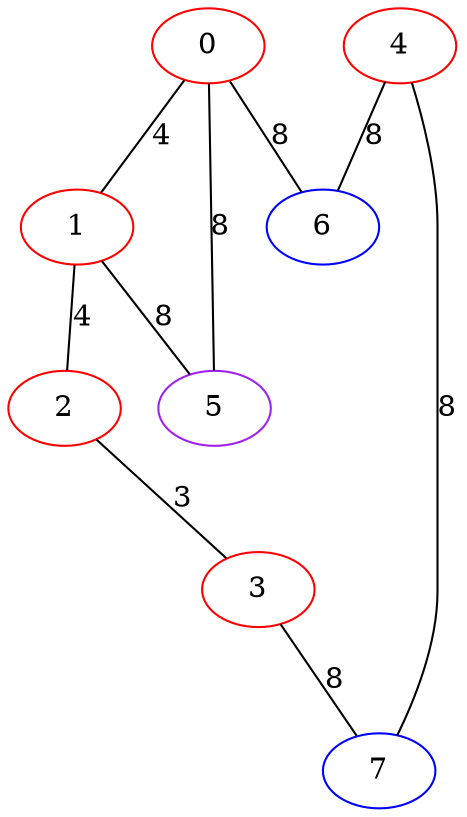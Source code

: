graph "" {
0 [color=red, weight=1];
1 [color=red, weight=1];
2 [color=red, weight=1];
3 [color=red, weight=1];
4 [color=red, weight=1];
5 [color=purple, weight=4];
6 [color=blue, weight=3];
7 [color=blue, weight=3];
0 -- 1  [key=0, label=4];
0 -- 5  [key=0, label=8];
0 -- 6  [key=0, label=8];
1 -- 2  [key=0, label=4];
1 -- 5  [key=0, label=8];
2 -- 3  [key=0, label=3];
3 -- 7  [key=0, label=8];
4 -- 6  [key=0, label=8];
4 -- 7  [key=0, label=8];
}
